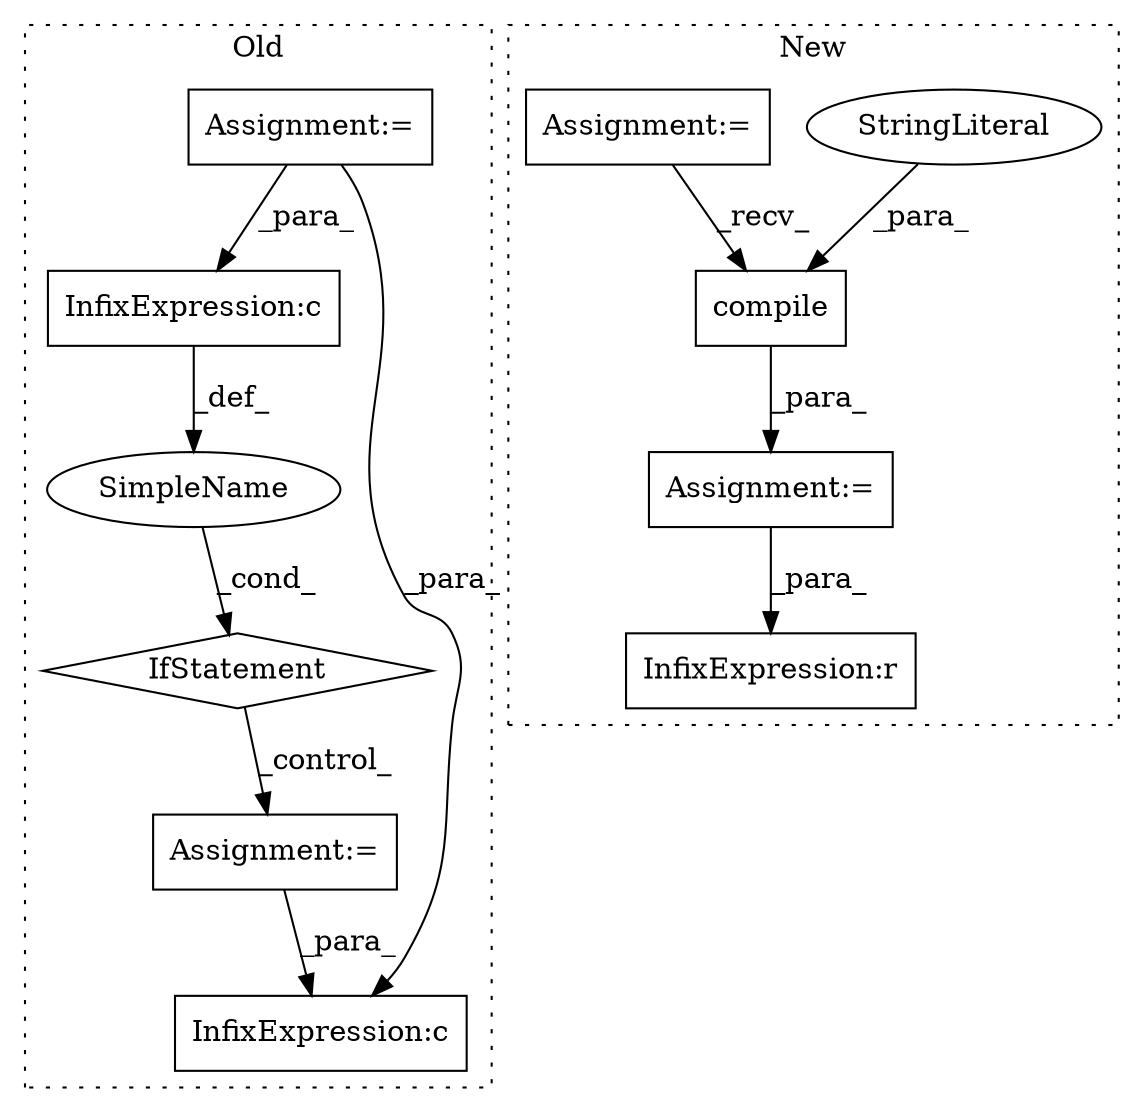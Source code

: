 digraph G {
subgraph cluster0 {
1 [label="IfStatement" a="25" s="1117,1195" l="4,2" shape="diamond"];
5 [label="Assignment:=" a="7" s="1234" l="1" shape="box"];
6 [label="SimpleName" a="42" s="" l="" shape="ellipse"];
7 [label="Assignment:=" a="7" s="918" l="10" shape="box"];
9 [label="InfixExpression:c" a="27" s="1156" l="4" shape="box"];
10 [label="InfixExpression:c" a="27" s="1536" l="4" shape="box"];
label = "Old";
style="dotted";
}
subgraph cluster1 {
2 [label="compile" a="32" s="1065,1100" l="8,1" shape="box"];
3 [label="Assignment:=" a="7" s="1061" l="1" shape="box"];
4 [label="StringLiteral" a="45" s="1073" l="27" shape="ellipse"];
8 [label="Assignment:=" a="7" s="824" l="2" shape="box"];
11 [label="InfixExpression:r" a="27" s="1514" l="4" shape="box"];
label = "New";
style="dotted";
}
1 -> 5 [label="_control_"];
2 -> 3 [label="_para_"];
3 -> 11 [label="_para_"];
4 -> 2 [label="_para_"];
5 -> 10 [label="_para_"];
6 -> 1 [label="_cond_"];
7 -> 10 [label="_para_"];
7 -> 9 [label="_para_"];
8 -> 2 [label="_recv_"];
9 -> 6 [label="_def_"];
}